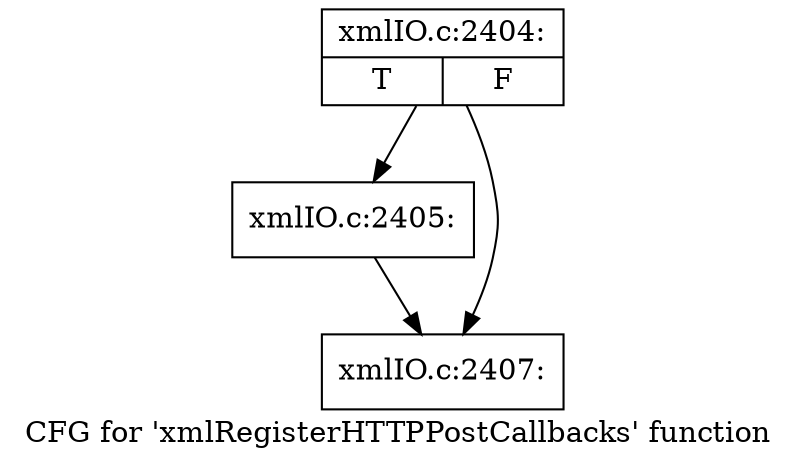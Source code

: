 digraph "CFG for 'xmlRegisterHTTPPostCallbacks' function" {
	label="CFG for 'xmlRegisterHTTPPostCallbacks' function";

	Node0x52722b0 [shape=record,label="{xmlIO.c:2404:|{<s0>T|<s1>F}}"];
	Node0x52722b0 -> Node0x526fd50;
	Node0x52722b0 -> Node0x5184c50;
	Node0x526fd50 [shape=record,label="{xmlIO.c:2405:}"];
	Node0x526fd50 -> Node0x5184c50;
	Node0x5184c50 [shape=record,label="{xmlIO.c:2407:}"];
}
